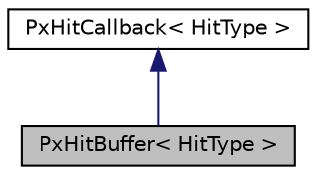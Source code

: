 digraph "PxHitBuffer&lt; HitType &gt;"
{
  edge [fontname="Helvetica",fontsize="10",labelfontname="Helvetica",labelfontsize="10"];
  node [fontname="Helvetica",fontsize="10",shape=record];
  Node0 [label="PxHitBuffer\< HitType \>",height=0.2,width=0.4,color="black", fillcolor="grey75", style="filled", fontcolor="black"];
  Node1 -> Node0 [dir="back",color="midnightblue",fontsize="10",style="solid",fontname="Helvetica"];
  Node1 [label="PxHitCallback\< HitType \>",height=0.2,width=0.4,color="black", fillcolor="white", style="filled",URL="$structPxHitCallback.html",tooltip="This callback class facilitates reporting scene query hits (intersections) to the user..."];
}

